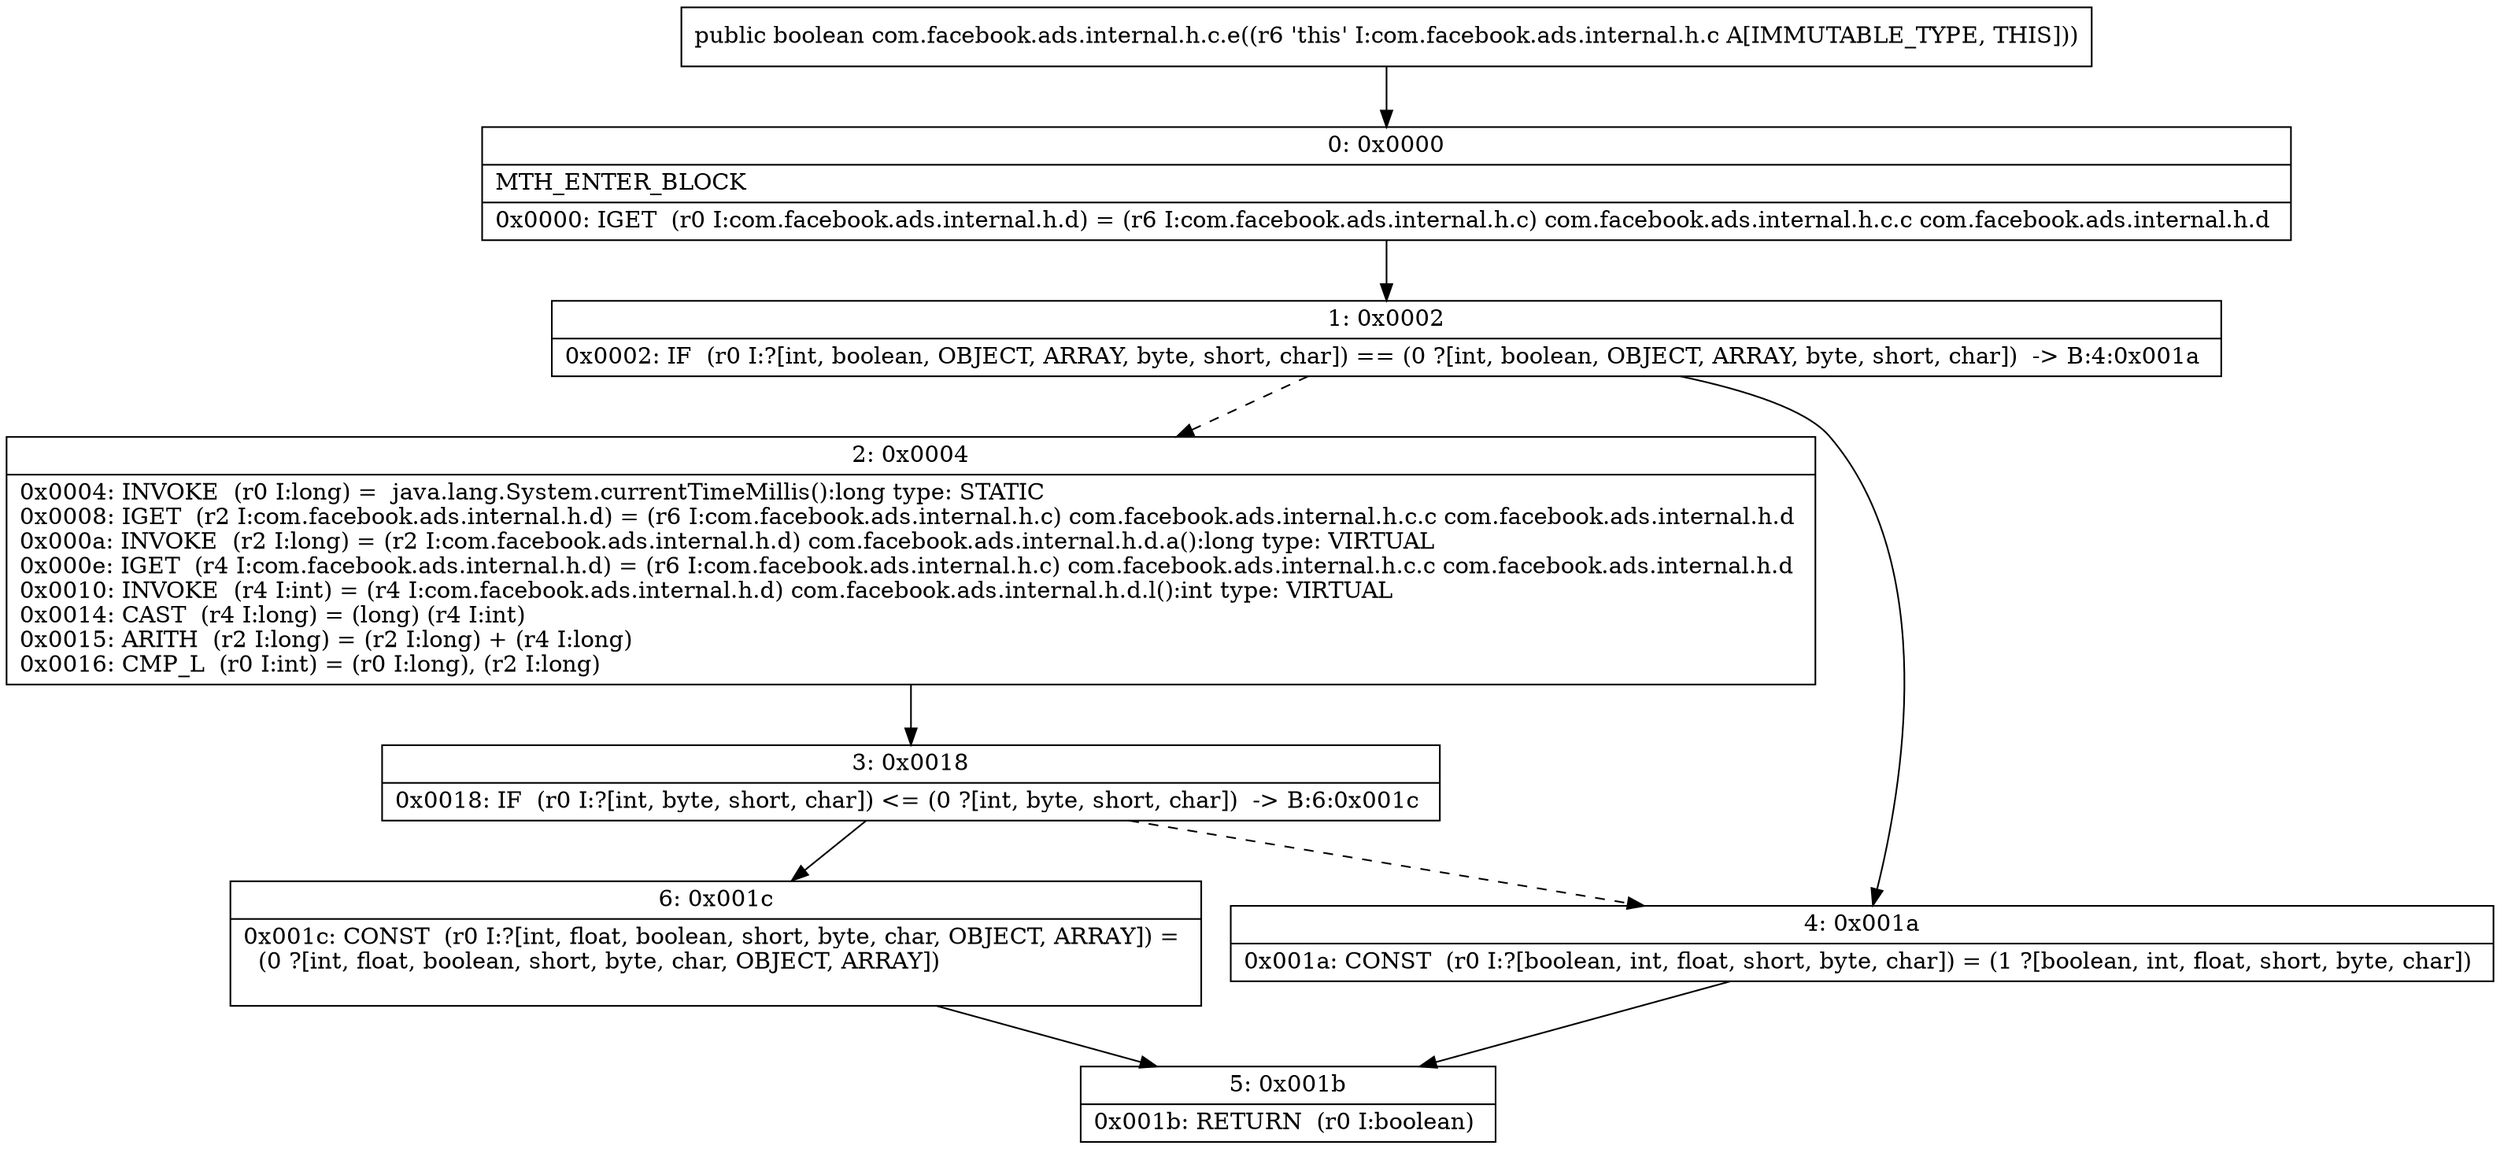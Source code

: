 digraph "CFG forcom.facebook.ads.internal.h.c.e()Z" {
Node_0 [shape=record,label="{0\:\ 0x0000|MTH_ENTER_BLOCK\l|0x0000: IGET  (r0 I:com.facebook.ads.internal.h.d) = (r6 I:com.facebook.ads.internal.h.c) com.facebook.ads.internal.h.c.c com.facebook.ads.internal.h.d \l}"];
Node_1 [shape=record,label="{1\:\ 0x0002|0x0002: IF  (r0 I:?[int, boolean, OBJECT, ARRAY, byte, short, char]) == (0 ?[int, boolean, OBJECT, ARRAY, byte, short, char])  \-\> B:4:0x001a \l}"];
Node_2 [shape=record,label="{2\:\ 0x0004|0x0004: INVOKE  (r0 I:long) =  java.lang.System.currentTimeMillis():long type: STATIC \l0x0008: IGET  (r2 I:com.facebook.ads.internal.h.d) = (r6 I:com.facebook.ads.internal.h.c) com.facebook.ads.internal.h.c.c com.facebook.ads.internal.h.d \l0x000a: INVOKE  (r2 I:long) = (r2 I:com.facebook.ads.internal.h.d) com.facebook.ads.internal.h.d.a():long type: VIRTUAL \l0x000e: IGET  (r4 I:com.facebook.ads.internal.h.d) = (r6 I:com.facebook.ads.internal.h.c) com.facebook.ads.internal.h.c.c com.facebook.ads.internal.h.d \l0x0010: INVOKE  (r4 I:int) = (r4 I:com.facebook.ads.internal.h.d) com.facebook.ads.internal.h.d.l():int type: VIRTUAL \l0x0014: CAST  (r4 I:long) = (long) (r4 I:int) \l0x0015: ARITH  (r2 I:long) = (r2 I:long) + (r4 I:long) \l0x0016: CMP_L  (r0 I:int) = (r0 I:long), (r2 I:long) \l}"];
Node_3 [shape=record,label="{3\:\ 0x0018|0x0018: IF  (r0 I:?[int, byte, short, char]) \<= (0 ?[int, byte, short, char])  \-\> B:6:0x001c \l}"];
Node_4 [shape=record,label="{4\:\ 0x001a|0x001a: CONST  (r0 I:?[boolean, int, float, short, byte, char]) = (1 ?[boolean, int, float, short, byte, char]) \l}"];
Node_5 [shape=record,label="{5\:\ 0x001b|0x001b: RETURN  (r0 I:boolean) \l}"];
Node_6 [shape=record,label="{6\:\ 0x001c|0x001c: CONST  (r0 I:?[int, float, boolean, short, byte, char, OBJECT, ARRAY]) = \l  (0 ?[int, float, boolean, short, byte, char, OBJECT, ARRAY])\l \l}"];
MethodNode[shape=record,label="{public boolean com.facebook.ads.internal.h.c.e((r6 'this' I:com.facebook.ads.internal.h.c A[IMMUTABLE_TYPE, THIS])) }"];
MethodNode -> Node_0;
Node_0 -> Node_1;
Node_1 -> Node_2[style=dashed];
Node_1 -> Node_4;
Node_2 -> Node_3;
Node_3 -> Node_4[style=dashed];
Node_3 -> Node_6;
Node_4 -> Node_5;
Node_6 -> Node_5;
}

